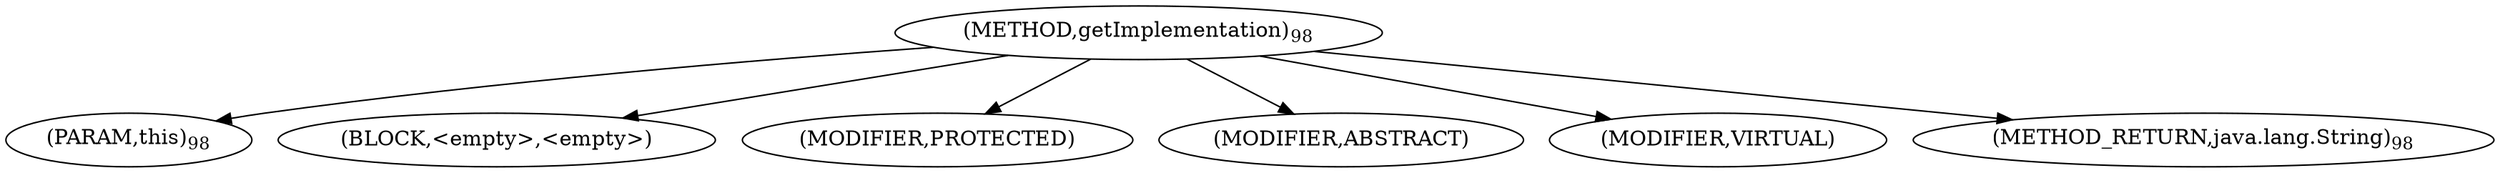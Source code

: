 digraph "getImplementation" {  
"177" [label = <(METHOD,getImplementation)<SUB>98</SUB>> ]
"178" [label = <(PARAM,this)<SUB>98</SUB>> ]
"179" [label = <(BLOCK,&lt;empty&gt;,&lt;empty&gt;)> ]
"180" [label = <(MODIFIER,PROTECTED)> ]
"181" [label = <(MODIFIER,ABSTRACT)> ]
"182" [label = <(MODIFIER,VIRTUAL)> ]
"183" [label = <(METHOD_RETURN,java.lang.String)<SUB>98</SUB>> ]
  "177" -> "178" 
  "177" -> "179" 
  "177" -> "180" 
  "177" -> "181" 
  "177" -> "182" 
  "177" -> "183" 
}
